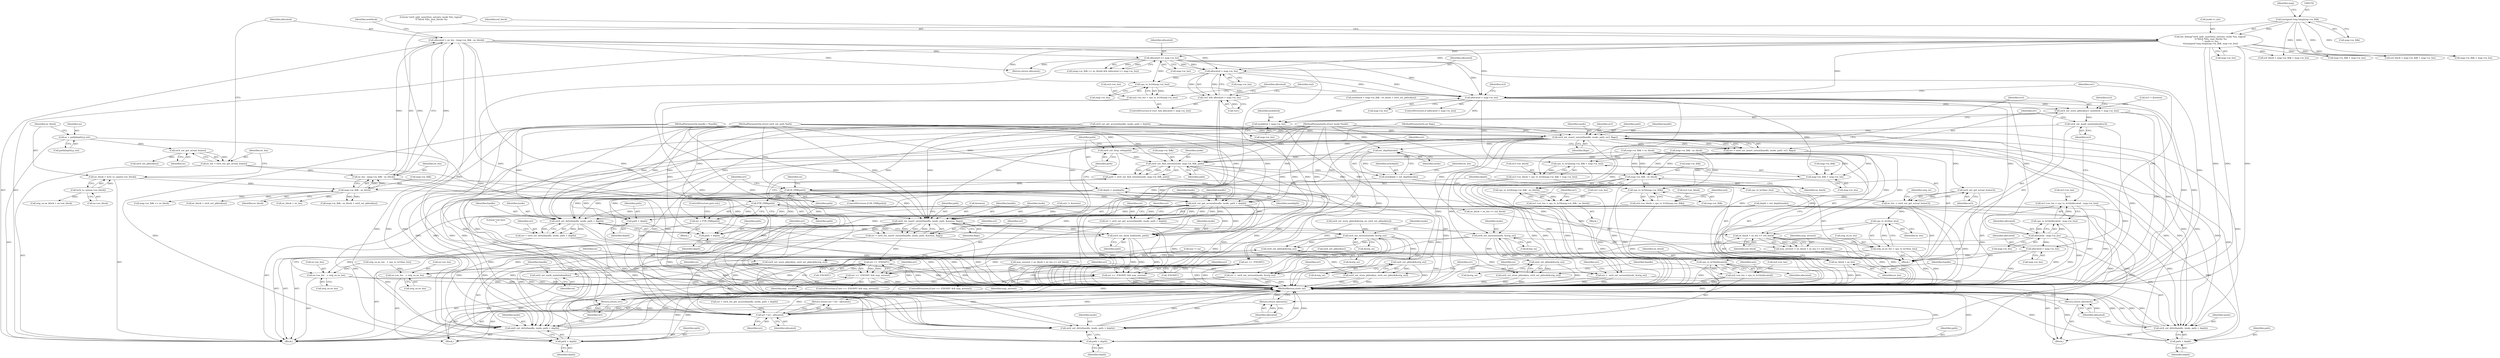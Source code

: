 digraph "1_linux_667eff35a1f56fa74ce98a0c7c29a40adc1ba4e3_0@API" {
"1000322" [label="(Call,allocated > map->m_len)"];
"1000220" [label="(Call,allocated = ee_len - (map->m_lblk - ee_block))"];
"1000222" [label="(Call,ee_len - (map->m_lblk - ee_block))"];
"1000216" [label="(Call,ee_len = ext4_ext_get_actual_len(ex))"];
"1000218" [label="(Call,ext4_ext_get_actual_len(ex))"];
"1000203" [label="(Call,ex = path[depth].p_ext)"];
"1000224" [label="(Call,map->m_lblk - ee_block)"];
"1000153" [label="(Call,(unsigned long long)map->m_lblk)"];
"1000210" [label="(Call,ee_block = le32_to_cpu(ex->ee_block))"];
"1000212" [label="(Call,le32_to_cpu(ex->ee_block))"];
"1000274" [label="(Call,allocated <= map->m_len)"];
"1000148" [label="(Call,ext_debug(\"ext4_split_unwritten_extents: inode %lu, logical\"\n \t\t\"block %llu, max_blocks %u\n\", inode->i_ino,\n\t\t(unsigned long long)map->m_lblk, map->m_len))"];
"1000319" [label="(Call,!ex1 && allocated > map->m_len)"];
"1000331" [label="(Call,cpu_to_le16(map->m_len))"];
"1000327" [label="(Call,ex2->ee_len = cpu_to_le16(map->m_len))"];
"1000336" [label="(Call,allocated > map->m_len)"];
"1000351" [label="(Call,cpu_to_le32(map->m_lblk + map->m_len))"];
"1000347" [label="(Call,ex3->ee_block = cpu_to_le32(map->m_lblk + map->m_len))"];
"1000352" [label="(Call,map->m_lblk + map->m_len)"];
"1000359" [label="(Call,ext4_ext_store_pblock(ex3, newblock + map->m_len))"];
"1000376" [label="(Call,ext4_ext_mark_uninitialized(ex3))"];
"1000380" [label="(Call,ext4_ext_insert_extent(handle, inode, path, ex3, flags))"];
"1000378" [label="(Call,err = ext4_ext_insert_extent(handle, inode, path, ex3, flags))"];
"1000388" [label="(Call,err == -ENOSPC)"];
"1000387" [label="(Call,err == -ENOSPC && may_zeroout)"];
"1000664" [label="(Return,return err;)"];
"1000396" [label="(Call,ext4_ext_zeroout(inode, &orig_ex))"];
"1000394" [label="(Call,err =  ext4_ext_zeroout(inode, &orig_ex))"];
"1000419" [label="(Call,ext4_ext_pblock(&orig_ex))"];
"1000417" [label="(Call,ext4_ext_store_pblock(ex, ext4_ext_pblock(&orig_ex)))"];
"1000422" [label="(Call,ext4_ext_dirty(handle, inode, path + depth))"];
"1000653" [label="(Call,ext4_ext_pblock(&orig_ex))"];
"1000651" [label="(Call,ext4_ext_store_pblock(ex, ext4_ext_pblock(&orig_ex)))"];
"1000656" [label="(Call,ext4_ext_mark_uninitialized(ex))"];
"1000658" [label="(Call,ext4_ext_dirty(handle, inode, path + depth))"];
"1000425" [label="(Call,path + depth)"];
"1000436" [label="(Call,ext_depth(inode))"];
"1000434" [label="(Call,newdepth = ext_depth(inode))"];
"1000455" [label="(Call,depth = newdepth)"];
"1000494" [label="(Call,ext4_ext_get_access(handle, inode, path + depth))"];
"1000492" [label="(Call,err = ext4_ext_get_access(handle, inode, path + depth))"];
"1000632" [label="(Call,err ? err : allocated)"];
"1000631" [label="(Return,return err ? err : allocated;)"];
"1000560" [label="(Call,ext4_ext_dirty(handle, inode, path + depth))"];
"1000558" [label="(Call,err = ext4_ext_dirty(handle, inode, path + depth))"];
"1000628" [label="(Call,ext4_ext_show_leaf(inode, path))"];
"1000572" [label="(Call,ext4_ext_insert_extent(handle, inode, path, &newex, flags))"];
"1000570" [label="(Call,err = ext4_ext_insert_extent(handle, inode, path, &newex, flags))"];
"1000581" [label="(Call,err == -ENOSPC)"];
"1000580" [label="(Call,err == -ENOSPC && may_zeroout)"];
"1000589" [label="(Call,ext4_ext_zeroout(inode, &orig_ex))"];
"1000587" [label="(Call,err =  ext4_ext_zeroout(inode, &orig_ex))"];
"1000612" [label="(Call,ext4_ext_pblock(&orig_ex))"];
"1000610" [label="(Call,ext4_ext_store_pblock(ex, ext4_ext_pblock(&orig_ex)))"];
"1000615" [label="(Call,ext4_ext_dirty(handle, inode, path + depth))"];
"1000618" [label="(Call,path + depth)"];
"1000661" [label="(Call,path + depth)"];
"1000497" [label="(Call,path + depth)"];
"1000563" [label="(Call,path + depth)"];
"1000462" [label="(Call,ext4_ext_find_extent(inode, map->m_lblk, path))"];
"1000460" [label="(Call,path = ext4_ext_find_extent(inode, map->m_lblk, path))"];
"1000469" [label="(Call,IS_ERR(path))"];
"1000474" [label="(Call,PTR_ERR(path))"];
"1000472" [label="(Call,err = PTR_ERR(path))"];
"1000523" [label="(Call,map->m_lblk - ee_block)"];
"1000522" [label="(Call,cpu_to_le16(map->m_lblk - ee_block))"];
"1000518" [label="(Call,ex1->ee_len = cpu_to_le16(map->m_lblk - ee_block))"];
"1000538" [label="(Call,cpu_to_le32(map->m_lblk))"];
"1000534" [label="(Call,ex2->ee_block = cpu_to_le32(map->m_lblk))"];
"1000440" [label="(Call,ext4_ext_get_actual_len(ex3))"];
"1000438" [label="(Call,ee_len -= ext4_ext_get_actual_len(ex3))"];
"1000446" [label="(Call,cpu_to_le16(ee_len))"];
"1000442" [label="(Call,orig_ex.ee_len = cpu_to_le16(ee_len))"];
"1000603" [label="(Call,ex->ee_len   = orig_ex.ee_len)"];
"1000644" [label="(Call,ex->ee_len   = orig_ex.ee_len)"];
"1000450" [label="(Call,ee_block + ee_len <= eof_block)"];
"1000448" [label="(Call,may_zeroout = ee_block + ee_len <= eof_block)"];
"1000451" [label="(Call,ee_block + ee_len)"];
"1000458" [label="(Call,ext4_ext_drop_refs(path))"];
"1000361" [label="(Call,newblock + map->m_len)"];
"1000371" [label="(Call,allocated - map->m_len)"];
"1000370" [label="(Call,cpu_to_le16(allocated - map->m_len))"];
"1000366" [label="(Call,ex3->ee_len = cpu_to_le16(allocated - map->m_len))"];
"1000428" [label="(Return,return allocated;)"];
"1000503" [label="(Call,allocated = map->m_len)"];
"1000549" [label="(Call,cpu_to_le16(allocated))"];
"1000545" [label="(Call,ex2->ee_len = cpu_to_le16(allocated))"];
"1000621" [label="(Return,return allocated;)"];
"1000441" [label="(Identifier,ex3)"];
"1000219" [label="(Identifier,ex)"];
"1000457" [label="(Identifier,newdepth)"];
"1000253" [label="(Call,cpu_to_le16(ee_len))"];
"1000660" [label="(Identifier,inode)"];
"1000389" [label="(Identifier,err)"];
"1000586" [label="(Block,)"];
"1000211" [label="(Identifier,ee_block)"];
"1000336" [label="(Call,allocated > map->m_len)"];
"1000119" [label="(MethodParameterIn,struct ext4_ext_path *path)"];
"1000454" [label="(Identifier,eof_block)"];
"1000581" [label="(Call,err == -ENOSPC)"];
"1000585" [label="(Identifier,may_zeroout)"];
"1000293" [label="(Call,map->m_lblk > ee_block)"];
"1000631" [label="(Return,return err ? err : allocated;)"];
"1000436" [label="(Call,ext_depth(inode))"];
"1000216" [label="(Call,ee_len = ext4_ext_get_actual_len(ex))"];
"1000538" [label="(Call,cpu_to_le32(map->m_lblk))"];
"1000524" [label="(Call,map->m_lblk)"];
"1000422" [label="(Call,ext4_ext_dirty(handle, inode, path + depth))"];
"1000630" [label="(Identifier,path)"];
"1000392" [label="(Identifier,may_zeroout)"];
"1000615" [label="(Call,ext4_ext_dirty(handle, inode, path + depth))"];
"1000418" [label="(Identifier,ex)"];
"1000527" [label="(Identifier,ee_block)"];
"1000224" [label="(Call,map->m_lblk - ee_block)"];
"1000263" [label="(Call,ee_block + ee_len)"];
"1000578" [label="(Identifier,flags)"];
"1000324" [label="(Call,map->m_len)"];
"1000611" [label="(Identifier,ex)"];
"1000435" [label="(Identifier,newdepth)"];
"1000210" [label="(Call,ee_block = le32_to_cpu(ex->ee_block))"];
"1000427" [label="(Identifier,depth)"];
"1000514" [label="(Block,)"];
"1000453" [label="(Identifier,ee_len)"];
"1000448" [label="(Call,may_zeroout = ee_block + ee_len <= eof_block)"];
"1000155" [label="(Call,map->m_lblk)"];
"1000522" [label="(Call,cpu_to_le16(map->m_lblk - ee_block))"];
"1000371" [label="(Call,allocated - map->m_len)"];
"1000390" [label="(Call,-ENOSPC)"];
"1000588" [label="(Identifier,err)"];
"1000469" [label="(Call,IS_ERR(path))"];
"1000645" [label="(Call,ex->ee_len)"];
"1000378" [label="(Call,err = ext4_ext_insert_extent(handle, inode, path, ex3, flags))"];
"1000582" [label="(Identifier,err)"];
"1000497" [label="(Call,path + depth)"];
"1000575" [label="(Identifier,path)"];
"1000485" [label="(Call,ex2 != &newex)"];
"1000612" [label="(Call,ext4_ext_pblock(&orig_ex))"];
"1000607" [label="(Call,orig_ex.ee_len)"];
"1000458" [label="(Call,ext4_ext_drop_refs(path))"];
"1000659" [label="(Identifier,handle)"];
"1000332" [label="(Call,map->m_len)"];
"1000444" [label="(Identifier,orig_ex)"];
"1000231" [label="(Call,map->m_lblk - ee_block + ext4_ext_pblock(ex))"];
"1000225" [label="(Call,map->m_lblk)"];
"1000656" [label="(Call,ext4_ext_mark_uninitialized(ex))"];
"1000493" [label="(Identifier,err)"];
"1000331" [label="(Call,cpu_to_le16(map->m_len))"];
"1000361" [label="(Call,newblock + map->m_len)"];
"1000343" [label="(Call,ex3 = &newex)"];
"1000664" [label="(Return,return err;)"];
"1000397" [label="(Identifier,inode)"];
"1000338" [label="(Call,map->m_len)"];
"1000652" [label="(Identifier,ex)"];
"1000501" [label="(Identifier,err)"];
"1000657" [label="(Identifier,ex)"];
"1000590" [label="(Identifier,inode)"];
"1000148" [label="(Call,ext_debug(\"ext4_split_unwritten_extents: inode %lu, logical\"\n \t\t\"block %llu, max_blocks %u\n\", inode->i_ino,\n\t\t(unsigned long long)map->m_lblk, map->m_len))"];
"1000635" [label="(Identifier,allocated)"];
"1000567" [label="(Literal,\"out here\n\")"];
"1000460" [label="(Call,path = ext4_ext_find_extent(inode, map->m_lblk, path))"];
"1000388" [label="(Call,err == -ENOSPC)"];
"1000604" [label="(Call,ex->ee_len)"];
"1000663" [label="(Identifier,depth)"];
"1000633" [label="(Identifier,err)"];
"1000529" [label="(Identifier,ex1)"];
"1000322" [label="(Call,allocated > map->m_len)"];
"1000269" [label="(Call,map->m_lblk == ee_block)"];
"1000149" [label="(Literal,\"ext4_split_unwritten_extents: inode %lu, logical\"\n \t\t\"block %llu, max_blocks %u\n\")"];
"1000534" [label="(Call,ex2->ee_block = cpu_to_le32(map->m_lblk))"];
"1000661" [label="(Call,path + depth)"];
"1000658" [label="(Call,ext4_ext_dirty(handle, inode, path + depth))"];
"1000559" [label="(Identifier,err)"];
"1000381" [label="(Identifier,handle)"];
"1000432" [label="(Identifier,err)"];
"1000545" [label="(Call,ex2->ee_len = cpu_to_le16(allocated))"];
"1000235" [label="(Call,ee_block + ext4_ext_pblock(ex))"];
"1000387" [label="(Call,err == -ENOSPC && may_zeroout)"];
"1000368" [label="(Identifier,ex3)"];
"1000212" [label="(Call,le32_to_cpu(ex->ee_block))"];
"1000554" [label="(Call,ex2 != ex)"];
"1000451" [label="(Call,ee_block + ee_len)"];
"1000467" [label="(Identifier,path)"];
"1000120" [label="(MethodParameterIn,int flags)"];
"1000518" [label="(Call,ex1->ee_len = cpu_to_le16(map->m_lblk - ee_block))"];
"1000283" [label="(Call,ext4_ext_get_access(handle, inode, path + depth))"];
"1000394" [label="(Call,err =  ext4_ext_zeroout(inode, &orig_ex))"];
"1000398" [label="(Call,&orig_ex)"];
"1000366" [label="(Call,ex3->ee_len = cpu_to_le16(allocated - map->m_len))"];
"1000401" [label="(Identifier,err)"];
"1000662" [label="(Identifier,path)"];
"1000589" [label="(Call,ext4_ext_zeroout(inode, &orig_ex))"];
"1000276" [label="(Call,map->m_len)"];
"1000450" [label="(Call,ee_block + ee_len <= eof_block)"];
"1000352" [label="(Call,map->m_lblk + map->m_len)"];
"1000471" [label="(Block,)"];
"1000499" [label="(Identifier,depth)"];
"1000571" [label="(Identifier,err)"];
"1000382" [label="(Identifier,inode)"];
"1000370" [label="(Call,cpu_to_le16(allocated - map->m_len))"];
"1000116" [label="(MethodParameterIn,handle_t *handle)"];
"1000376" [label="(Call,ext4_ext_mark_uninitialized(ex3))"];
"1000549" [label="(Call,cpu_to_le16(allocated))"];
"1000472" [label="(Call,err = PTR_ERR(path))"];
"1000428" [label="(Return,return allocated;)"];
"1000275" [label="(Identifier,allocated)"];
"1000318" [label="(ControlStructure,if (!ex1 && allocated > map->m_len))"];
"1000205" [label="(Call,path[depth].p_ext)"];
"1000351" [label="(Call,cpu_to_le32(map->m_lblk + map->m_len))"];
"1000121" [label="(Block,)"];
"1000476" [label="(ControlStructure,goto out;)"];
"1000665" [label="(Identifier,err)"];
"1000439" [label="(Identifier,ee_len)"];
"1000353" [label="(Call,map->m_lblk)"];
"1000367" [label="(Call,ex3->ee_len)"];
"1000572" [label="(Call,ext4_ext_insert_extent(handle, inode, path, &newex, flags))"];
"1000335" [label="(ControlStructure,if (allocated > map->m_len))"];
"1000385" [label="(Identifier,flags)"];
"1000464" [label="(Call,map->m_lblk)"];
"1000217" [label="(Identifier,ee_len)"];
"1000255" [label="(Call,ext4_ext_store_pblock(&orig_ex, ext4_ext_pblock(ex)))"];
"1000274" [label="(Call,allocated <= map->m_len)"];
"1000183" [label="(Call,map->m_lblk + map->m_len)"];
"1000440" [label="(Call,ext4_ext_get_actual_len(ex3))"];
"1000158" [label="(Call,map->m_len)"];
"1000426" [label="(Identifier,path)"];
"1000494" [label="(Call,ext4_ext_get_access(handle, inode, path + depth))"];
"1000594" [label="(Identifier,err)"];
"1000473" [label="(Identifier,err)"];
"1000463" [label="(Identifier,inode)"];
"1000552" [label="(Identifier,ex2)"];
"1000323" [label="(Identifier,allocated)"];
"1000468" [label="(ControlStructure,if (IS_ERR(path)))"];
"1000519" [label="(Call,ex1->ee_len)"];
"1000648" [label="(Call,orig_ex.ee_len)"];
"1000320" [label="(Call,!ex1)"];
"1000307" [label="(Call,map->m_lblk - ee_block)"];
"1000580" [label="(Call,err == -ENOSPC && may_zeroout)"];
"1000591" [label="(Call,&orig_ex)"];
"1000159" [label="(Identifier,map)"];
"1000162" [label="(Identifier,eof_block)"];
"1000419" [label="(Call,ext4_ext_pblock(&orig_ex))"];
"1000423" [label="(Identifier,handle)"];
"1000558" [label="(Call,err = ext4_ext_dirty(handle, inode, path + depth))"];
"1000328" [label="(Call,ex2->ee_len)"];
"1000379" [label="(Identifier,err)"];
"1000550" [label="(Identifier,allocated)"];
"1000629" [label="(Identifier,inode)"];
"1000616" [label="(Identifier,handle)"];
"1000363" [label="(Call,map->m_len)"];
"1000420" [label="(Call,&orig_ex)"];
"1000504" [label="(Identifier,allocated)"];
"1000281" [label="(Call,err = ext4_ext_get_access(handle, inode, path + depth))"];
"1000618" [label="(Call,path + depth)"];
"1000434" [label="(Call,newdepth = ext_depth(inode))"];
"1000576" [label="(Call,&newex)"];
"1000380" [label="(Call,ext4_ext_insert_extent(handle, inode, path, ex3, flags))"];
"1000237" [label="(Call,ext4_ext_pblock(ex))"];
"1000260" [label="(Call,may_zeroout = ee_block + ee_len <= eof_block)"];
"1000446" [label="(Call,cpu_to_le16(ee_len))"];
"1000117" [label="(MethodParameterIn,struct inode *inode)"];
"1000503" [label="(Call,allocated = map->m_len)"];
"1000617" [label="(Identifier,inode)"];
"1000150" [label="(Call,inode->i_ino)"];
"1000242" [label="(Call,orig_ex.ee_block = ex->ee_block)"];
"1000539" [label="(Call,map->m_lblk)"];
"1000384" [label="(Identifier,ex3)"];
"1000456" [label="(Identifier,depth)"];
"1000470" [label="(Identifier,path)"];
"1000222" [label="(Call,ee_len - (map->m_lblk - ee_block))"];
"1000475" [label="(Identifier,path)"];
"1000373" [label="(Call,map->m_len)"];
"1000474" [label="(Call,PTR_ERR(path))"];
"1000560" [label="(Call,ext4_ext_dirty(handle, inode, path + depth))"];
"1000417" [label="(Call,ext4_ext_store_pblock(ex, ext4_ext_pblock(&orig_ex)))"];
"1000344" [label="(Identifier,ex3)"];
"1000190" [label="(Call,eof_block = map->m_lblk + map->m_len)"];
"1000372" [label="(Identifier,allocated)"];
"1000319" [label="(Call,!ex1 && allocated > map->m_len)"];
"1000327" [label="(Call,ex2->ee_len = cpu_to_le16(map->m_len))"];
"1000425" [label="(Call,path + depth)"];
"1000628" [label="(Call,ext4_ext_show_leaf(inode, path))"];
"1000393" [label="(Block,)"];
"1000348" [label="(Call,ex3->ee_block)"];
"1000204" [label="(Identifier,ex)"];
"1000654" [label="(Call,&orig_ex)"];
"1000492" [label="(Call,err = ext4_ext_get_access(handle, inode, path + depth))"];
"1000610" [label="(Call,ext4_ext_store_pblock(ex, ext4_ext_pblock(&orig_ex)))"];
"1000377" [label="(Identifier,ex3)"];
"1000396" [label="(Call,ext4_ext_zeroout(inode, &orig_ex))"];
"1000535" [label="(Call,ex2->ee_block)"];
"1000561" [label="(Identifier,handle)"];
"1000360" [label="(Identifier,ex3)"];
"1000644" [label="(Call,ex->ee_len   = orig_ex.ee_len)"];
"1000452" [label="(Identifier,ee_block)"];
"1000153" [label="(Call,(unsigned long long)map->m_lblk)"];
"1000221" [label="(Identifier,allocated)"];
"1000347" [label="(Call,ex3->ee_block = cpu_to_le32(map->m_lblk + map->m_len))"];
"1000651" [label="(Call,ext4_ext_store_pblock(ex, ext4_ext_pblock(&orig_ex)))"];
"1000459" [label="(Identifier,path)"];
"1000622" [label="(Identifier,allocated)"];
"1000362" [label="(Identifier,newblock)"];
"1000543" [label="(Identifier,ex2)"];
"1000424" [label="(Identifier,inode)"];
"1000573" [label="(Identifier,handle)"];
"1000443" [label="(Call,orig_ex.ee_len)"];
"1000199" [label="(Call,depth = ext_depth(inode))"];
"1000218" [label="(Call,ext4_ext_get_actual_len(ex))"];
"1000341" [label="(Block,)"];
"1000386" [label="(ControlStructure,if (err == -ENOSPC && may_zeroout))"];
"1000603" [label="(Call,ex->ee_len   = orig_ex.ee_len)"];
"1000213" [label="(Call,ex->ee_block)"];
"1000498" [label="(Identifier,path)"];
"1000359" [label="(Call,ext4_ext_store_pblock(ex3, newblock + map->m_len))"];
"1000562" [label="(Identifier,inode)"];
"1000478" [label="(Identifier,ex)"];
"1000438" [label="(Call,ee_len -= ext4_ext_get_actual_len(ex3))"];
"1000510" [label="(Identifier,ex1)"];
"1000495" [label="(Identifier,handle)"];
"1000447" [label="(Identifier,ee_len)"];
"1000455" [label="(Call,depth = newdepth)"];
"1000634" [label="(Identifier,err)"];
"1000563" [label="(Call,path + depth)"];
"1000268" [label="(Call,(map->m_lblk == ee_block) && (allocated <= map->m_len))"];
"1000546" [label="(Call,ex2->ee_len)"];
"1000619" [label="(Identifier,path)"];
"1000462" [label="(Call,ext4_ext_find_extent(inode, map->m_lblk, path))"];
"1000203" [label="(Call,ex = path[depth].p_ext)"];
"1000613" [label="(Call,&orig_ex)"];
"1000437" [label="(Identifier,inode)"];
"1000356" [label="(Call,map->m_len)"];
"1000258" [label="(Call,ext4_ext_pblock(ex))"];
"1000230" [label="(Identifier,newblock)"];
"1000262" [label="(Call,ee_block + ee_len <= eof_block)"];
"1000395" [label="(Identifier,err)"];
"1000461" [label="(Identifier,path)"];
"1000653" [label="(Call,ext4_ext_pblock(&orig_ex))"];
"1000583" [label="(Call,-ENOSPC)"];
"1000620" [label="(Identifier,depth)"];
"1000565" [label="(Identifier,depth)"];
"1000220" [label="(Call,allocated = ee_len - (map->m_lblk - ee_block))"];
"1000574" [label="(Identifier,inode)"];
"1000564" [label="(Identifier,path)"];
"1000496" [label="(Identifier,inode)"];
"1000442" [label="(Call,orig_ex.ee_len = cpu_to_le16(ee_len))"];
"1000570" [label="(Call,err = ext4_ext_insert_extent(handle, inode, path, &newex, flags))"];
"1000181" [label="(Call,eof_block < map->m_lblk + map->m_len)"];
"1000587" [label="(Call,err =  ext4_ext_zeroout(inode, &orig_ex))"];
"1000429" [label="(Identifier,allocated)"];
"1000579" [label="(ControlStructure,if (err == -ENOSPC && may_zeroout))"];
"1000632" [label="(Call,err ? err : allocated)"];
"1000383" [label="(Identifier,path)"];
"1000621" [label="(Return,return allocated;)"];
"1000523" [label="(Call,map->m_lblk - ee_block)"];
"1000228" [label="(Identifier,ee_block)"];
"1000192" [label="(Call,map->m_lblk + map->m_len)"];
"1000223" [label="(Identifier,ee_len)"];
"1000329" [label="(Identifier,ex2)"];
"1000449" [label="(Identifier,may_zeroout)"];
"1000625" [label="(Identifier,err)"];
"1000505" [label="(Call,map->m_len)"];
"1000666" [label="(MethodReturn,static int)"];
"1000279" [label="(Return,return allocated;)"];
"1000337" [label="(Identifier,allocated)"];
"1000249" [label="(Call,orig_ex.ee_len   = cpu_to_le16(ee_len))"];
"1000229" [label="(Call,newblock = map->m_lblk - ee_block + ext4_ext_pblock(ex))"];
"1000322" -> "1000319"  [label="AST: "];
"1000322" -> "1000324"  [label="CFG: "];
"1000323" -> "1000322"  [label="AST: "];
"1000324" -> "1000322"  [label="AST: "];
"1000319" -> "1000322"  [label="CFG: "];
"1000322" -> "1000319"  [label="DDG: "];
"1000322" -> "1000319"  [label="DDG: "];
"1000220" -> "1000322"  [label="DDG: "];
"1000274" -> "1000322"  [label="DDG: "];
"1000274" -> "1000322"  [label="DDG: "];
"1000148" -> "1000322"  [label="DDG: "];
"1000322" -> "1000331"  [label="DDG: "];
"1000322" -> "1000336"  [label="DDG: "];
"1000322" -> "1000336"  [label="DDG: "];
"1000220" -> "1000121"  [label="AST: "];
"1000220" -> "1000222"  [label="CFG: "];
"1000221" -> "1000220"  [label="AST: "];
"1000222" -> "1000220"  [label="AST: "];
"1000230" -> "1000220"  [label="CFG: "];
"1000220" -> "1000666"  [label="DDG: "];
"1000220" -> "1000666"  [label="DDG: "];
"1000222" -> "1000220"  [label="DDG: "];
"1000222" -> "1000220"  [label="DDG: "];
"1000220" -> "1000274"  [label="DDG: "];
"1000220" -> "1000279"  [label="DDG: "];
"1000220" -> "1000336"  [label="DDG: "];
"1000220" -> "1000632"  [label="DDG: "];
"1000222" -> "1000224"  [label="CFG: "];
"1000223" -> "1000222"  [label="AST: "];
"1000224" -> "1000222"  [label="AST: "];
"1000222" -> "1000666"  [label="DDG: "];
"1000216" -> "1000222"  [label="DDG: "];
"1000224" -> "1000222"  [label="DDG: "];
"1000224" -> "1000222"  [label="DDG: "];
"1000222" -> "1000253"  [label="DDG: "];
"1000216" -> "1000121"  [label="AST: "];
"1000216" -> "1000218"  [label="CFG: "];
"1000217" -> "1000216"  [label="AST: "];
"1000218" -> "1000216"  [label="AST: "];
"1000221" -> "1000216"  [label="CFG: "];
"1000216" -> "1000666"  [label="DDG: "];
"1000218" -> "1000216"  [label="DDG: "];
"1000218" -> "1000219"  [label="CFG: "];
"1000219" -> "1000218"  [label="AST: "];
"1000203" -> "1000218"  [label="DDG: "];
"1000218" -> "1000237"  [label="DDG: "];
"1000203" -> "1000121"  [label="AST: "];
"1000203" -> "1000205"  [label="CFG: "];
"1000204" -> "1000203"  [label="AST: "];
"1000205" -> "1000203"  [label="AST: "];
"1000211" -> "1000203"  [label="CFG: "];
"1000203" -> "1000666"  [label="DDG: "];
"1000224" -> "1000228"  [label="CFG: "];
"1000225" -> "1000224"  [label="AST: "];
"1000228" -> "1000224"  [label="AST: "];
"1000153" -> "1000224"  [label="DDG: "];
"1000210" -> "1000224"  [label="DDG: "];
"1000224" -> "1000231"  [label="DDG: "];
"1000224" -> "1000231"  [label="DDG: "];
"1000224" -> "1000235"  [label="DDG: "];
"1000224" -> "1000262"  [label="DDG: "];
"1000224" -> "1000263"  [label="DDG: "];
"1000224" -> "1000269"  [label="DDG: "];
"1000153" -> "1000148"  [label="AST: "];
"1000153" -> "1000155"  [label="CFG: "];
"1000154" -> "1000153"  [label="AST: "];
"1000155" -> "1000153"  [label="AST: "];
"1000159" -> "1000153"  [label="CFG: "];
"1000153" -> "1000148"  [label="DDG: "];
"1000153" -> "1000181"  [label="DDG: "];
"1000153" -> "1000183"  [label="DDG: "];
"1000153" -> "1000190"  [label="DDG: "];
"1000153" -> "1000192"  [label="DDG: "];
"1000210" -> "1000121"  [label="AST: "];
"1000210" -> "1000212"  [label="CFG: "];
"1000211" -> "1000210"  [label="AST: "];
"1000212" -> "1000210"  [label="AST: "];
"1000217" -> "1000210"  [label="CFG: "];
"1000210" -> "1000666"  [label="DDG: "];
"1000212" -> "1000210"  [label="DDG: "];
"1000212" -> "1000213"  [label="CFG: "];
"1000213" -> "1000212"  [label="AST: "];
"1000212" -> "1000242"  [label="DDG: "];
"1000274" -> "1000268"  [label="AST: "];
"1000274" -> "1000276"  [label="CFG: "];
"1000275" -> "1000274"  [label="AST: "];
"1000276" -> "1000274"  [label="AST: "];
"1000268" -> "1000274"  [label="CFG: "];
"1000274" -> "1000666"  [label="DDG: "];
"1000274" -> "1000666"  [label="DDG: "];
"1000274" -> "1000268"  [label="DDG: "];
"1000274" -> "1000268"  [label="DDG: "];
"1000148" -> "1000274"  [label="DDG: "];
"1000274" -> "1000279"  [label="DDG: "];
"1000274" -> "1000331"  [label="DDG: "];
"1000274" -> "1000336"  [label="DDG: "];
"1000274" -> "1000336"  [label="DDG: "];
"1000274" -> "1000632"  [label="DDG: "];
"1000148" -> "1000121"  [label="AST: "];
"1000148" -> "1000158"  [label="CFG: "];
"1000149" -> "1000148"  [label="AST: "];
"1000150" -> "1000148"  [label="AST: "];
"1000158" -> "1000148"  [label="AST: "];
"1000162" -> "1000148"  [label="CFG: "];
"1000148" -> "1000666"  [label="DDG: "];
"1000148" -> "1000666"  [label="DDG: "];
"1000148" -> "1000666"  [label="DDG: "];
"1000148" -> "1000181"  [label="DDG: "];
"1000148" -> "1000183"  [label="DDG: "];
"1000148" -> "1000190"  [label="DDG: "];
"1000148" -> "1000192"  [label="DDG: "];
"1000148" -> "1000331"  [label="DDG: "];
"1000148" -> "1000336"  [label="DDG: "];
"1000319" -> "1000318"  [label="AST: "];
"1000319" -> "1000320"  [label="CFG: "];
"1000320" -> "1000319"  [label="AST: "];
"1000329" -> "1000319"  [label="CFG: "];
"1000337" -> "1000319"  [label="CFG: "];
"1000319" -> "1000666"  [label="DDG: "];
"1000319" -> "1000666"  [label="DDG: "];
"1000320" -> "1000319"  [label="DDG: "];
"1000331" -> "1000327"  [label="AST: "];
"1000331" -> "1000332"  [label="CFG: "];
"1000332" -> "1000331"  [label="AST: "];
"1000327" -> "1000331"  [label="CFG: "];
"1000331" -> "1000327"  [label="DDG: "];
"1000331" -> "1000336"  [label="DDG: "];
"1000327" -> "1000318"  [label="AST: "];
"1000328" -> "1000327"  [label="AST: "];
"1000337" -> "1000327"  [label="CFG: "];
"1000327" -> "1000666"  [label="DDG: "];
"1000327" -> "1000666"  [label="DDG: "];
"1000336" -> "1000335"  [label="AST: "];
"1000336" -> "1000338"  [label="CFG: "];
"1000337" -> "1000336"  [label="AST: "];
"1000338" -> "1000336"  [label="AST: "];
"1000344" -> "1000336"  [label="CFG: "];
"1000510" -> "1000336"  [label="CFG: "];
"1000336" -> "1000666"  [label="DDG: "];
"1000336" -> "1000666"  [label="DDG: "];
"1000336" -> "1000351"  [label="DDG: "];
"1000336" -> "1000352"  [label="DDG: "];
"1000336" -> "1000359"  [label="DDG: "];
"1000336" -> "1000361"  [label="DDG: "];
"1000336" -> "1000371"  [label="DDG: "];
"1000336" -> "1000371"  [label="DDG: "];
"1000336" -> "1000549"  [label="DDG: "];
"1000351" -> "1000347"  [label="AST: "];
"1000351" -> "1000352"  [label="CFG: "];
"1000352" -> "1000351"  [label="AST: "];
"1000347" -> "1000351"  [label="CFG: "];
"1000351" -> "1000666"  [label="DDG: "];
"1000351" -> "1000347"  [label="DDG: "];
"1000293" -> "1000351"  [label="DDG: "];
"1000307" -> "1000351"  [label="DDG: "];
"1000347" -> "1000341"  [label="AST: "];
"1000348" -> "1000347"  [label="AST: "];
"1000360" -> "1000347"  [label="CFG: "];
"1000347" -> "1000666"  [label="DDG: "];
"1000347" -> "1000666"  [label="DDG: "];
"1000352" -> "1000356"  [label="CFG: "];
"1000353" -> "1000352"  [label="AST: "];
"1000356" -> "1000352"  [label="AST: "];
"1000352" -> "1000666"  [label="DDG: "];
"1000293" -> "1000352"  [label="DDG: "];
"1000307" -> "1000352"  [label="DDG: "];
"1000359" -> "1000341"  [label="AST: "];
"1000359" -> "1000361"  [label="CFG: "];
"1000360" -> "1000359"  [label="AST: "];
"1000361" -> "1000359"  [label="AST: "];
"1000368" -> "1000359"  [label="CFG: "];
"1000359" -> "1000666"  [label="DDG: "];
"1000359" -> "1000666"  [label="DDG: "];
"1000343" -> "1000359"  [label="DDG: "];
"1000229" -> "1000359"  [label="DDG: "];
"1000359" -> "1000376"  [label="DDG: "];
"1000376" -> "1000341"  [label="AST: "];
"1000376" -> "1000377"  [label="CFG: "];
"1000377" -> "1000376"  [label="AST: "];
"1000379" -> "1000376"  [label="CFG: "];
"1000376" -> "1000666"  [label="DDG: "];
"1000376" -> "1000380"  [label="DDG: "];
"1000380" -> "1000378"  [label="AST: "];
"1000380" -> "1000385"  [label="CFG: "];
"1000381" -> "1000380"  [label="AST: "];
"1000382" -> "1000380"  [label="AST: "];
"1000383" -> "1000380"  [label="AST: "];
"1000384" -> "1000380"  [label="AST: "];
"1000385" -> "1000380"  [label="AST: "];
"1000378" -> "1000380"  [label="CFG: "];
"1000380" -> "1000666"  [label="DDG: "];
"1000380" -> "1000666"  [label="DDG: "];
"1000380" -> "1000666"  [label="DDG: "];
"1000380" -> "1000378"  [label="DDG: "];
"1000380" -> "1000378"  [label="DDG: "];
"1000380" -> "1000378"  [label="DDG: "];
"1000380" -> "1000378"  [label="DDG: "];
"1000380" -> "1000378"  [label="DDG: "];
"1000283" -> "1000380"  [label="DDG: "];
"1000283" -> "1000380"  [label="DDG: "];
"1000116" -> "1000380"  [label="DDG: "];
"1000117" -> "1000380"  [label="DDG: "];
"1000119" -> "1000380"  [label="DDG: "];
"1000120" -> "1000380"  [label="DDG: "];
"1000380" -> "1000396"  [label="DDG: "];
"1000380" -> "1000422"  [label="DDG: "];
"1000380" -> "1000422"  [label="DDG: "];
"1000380" -> "1000425"  [label="DDG: "];
"1000380" -> "1000436"  [label="DDG: "];
"1000380" -> "1000440"  [label="DDG: "];
"1000380" -> "1000458"  [label="DDG: "];
"1000380" -> "1000494"  [label="DDG: "];
"1000380" -> "1000572"  [label="DDG: "];
"1000380" -> "1000658"  [label="DDG: "];
"1000380" -> "1000658"  [label="DDG: "];
"1000380" -> "1000658"  [label="DDG: "];
"1000380" -> "1000661"  [label="DDG: "];
"1000378" -> "1000341"  [label="AST: "];
"1000379" -> "1000378"  [label="AST: "];
"1000389" -> "1000378"  [label="CFG: "];
"1000378" -> "1000666"  [label="DDG: "];
"1000378" -> "1000388"  [label="DDG: "];
"1000388" -> "1000387"  [label="AST: "];
"1000388" -> "1000390"  [label="CFG: "];
"1000389" -> "1000388"  [label="AST: "];
"1000390" -> "1000388"  [label="AST: "];
"1000392" -> "1000388"  [label="CFG: "];
"1000387" -> "1000388"  [label="CFG: "];
"1000388" -> "1000666"  [label="DDG: "];
"1000388" -> "1000666"  [label="DDG: "];
"1000388" -> "1000387"  [label="DDG: "];
"1000388" -> "1000387"  [label="DDG: "];
"1000390" -> "1000388"  [label="DDG: "];
"1000388" -> "1000664"  [label="DDG: "];
"1000387" -> "1000386"  [label="AST: "];
"1000387" -> "1000392"  [label="CFG: "];
"1000392" -> "1000387"  [label="AST: "];
"1000395" -> "1000387"  [label="CFG: "];
"1000432" -> "1000387"  [label="CFG: "];
"1000387" -> "1000666"  [label="DDG: "];
"1000387" -> "1000666"  [label="DDG: "];
"1000387" -> "1000666"  [label="DDG: "];
"1000260" -> "1000387"  [label="DDG: "];
"1000664" -> "1000121"  [label="AST: "];
"1000664" -> "1000665"  [label="CFG: "];
"1000665" -> "1000664"  [label="AST: "];
"1000666" -> "1000664"  [label="CFG: "];
"1000664" -> "1000666"  [label="DDG: "];
"1000665" -> "1000664"  [label="DDG: "];
"1000587" -> "1000664"  [label="DDG: "];
"1000581" -> "1000664"  [label="DDG: "];
"1000394" -> "1000664"  [label="DDG: "];
"1000396" -> "1000394"  [label="AST: "];
"1000396" -> "1000398"  [label="CFG: "];
"1000397" -> "1000396"  [label="AST: "];
"1000398" -> "1000396"  [label="AST: "];
"1000394" -> "1000396"  [label="CFG: "];
"1000396" -> "1000394"  [label="DDG: "];
"1000396" -> "1000394"  [label="DDG: "];
"1000117" -> "1000396"  [label="DDG: "];
"1000255" -> "1000396"  [label="DDG: "];
"1000396" -> "1000419"  [label="DDG: "];
"1000396" -> "1000422"  [label="DDG: "];
"1000396" -> "1000653"  [label="DDG: "];
"1000396" -> "1000658"  [label="DDG: "];
"1000394" -> "1000393"  [label="AST: "];
"1000395" -> "1000394"  [label="AST: "];
"1000401" -> "1000394"  [label="CFG: "];
"1000394" -> "1000666"  [label="DDG: "];
"1000394" -> "1000666"  [label="DDG: "];
"1000419" -> "1000417"  [label="AST: "];
"1000419" -> "1000420"  [label="CFG: "];
"1000420" -> "1000419"  [label="AST: "];
"1000417" -> "1000419"  [label="CFG: "];
"1000419" -> "1000666"  [label="DDG: "];
"1000419" -> "1000417"  [label="DDG: "];
"1000417" -> "1000393"  [label="AST: "];
"1000418" -> "1000417"  [label="AST: "];
"1000423" -> "1000417"  [label="CFG: "];
"1000417" -> "1000666"  [label="DDG: "];
"1000417" -> "1000666"  [label="DDG: "];
"1000417" -> "1000666"  [label="DDG: "];
"1000258" -> "1000417"  [label="DDG: "];
"1000422" -> "1000393"  [label="AST: "];
"1000422" -> "1000425"  [label="CFG: "];
"1000423" -> "1000422"  [label="AST: "];
"1000424" -> "1000422"  [label="AST: "];
"1000425" -> "1000422"  [label="AST: "];
"1000429" -> "1000422"  [label="CFG: "];
"1000422" -> "1000666"  [label="DDG: "];
"1000422" -> "1000666"  [label="DDG: "];
"1000422" -> "1000666"  [label="DDG: "];
"1000422" -> "1000666"  [label="DDG: "];
"1000116" -> "1000422"  [label="DDG: "];
"1000117" -> "1000422"  [label="DDG: "];
"1000119" -> "1000422"  [label="DDG: "];
"1000199" -> "1000422"  [label="DDG: "];
"1000653" -> "1000651"  [label="AST: "];
"1000653" -> "1000654"  [label="CFG: "];
"1000654" -> "1000653"  [label="AST: "];
"1000651" -> "1000653"  [label="CFG: "];
"1000653" -> "1000666"  [label="DDG: "];
"1000653" -> "1000651"  [label="DDG: "];
"1000589" -> "1000653"  [label="DDG: "];
"1000255" -> "1000653"  [label="DDG: "];
"1000651" -> "1000121"  [label="AST: "];
"1000652" -> "1000651"  [label="AST: "];
"1000657" -> "1000651"  [label="CFG: "];
"1000651" -> "1000666"  [label="DDG: "];
"1000651" -> "1000666"  [label="DDG: "];
"1000258" -> "1000651"  [label="DDG: "];
"1000554" -> "1000651"  [label="DDG: "];
"1000651" -> "1000656"  [label="DDG: "];
"1000656" -> "1000121"  [label="AST: "];
"1000656" -> "1000657"  [label="CFG: "];
"1000657" -> "1000656"  [label="AST: "];
"1000659" -> "1000656"  [label="CFG: "];
"1000656" -> "1000666"  [label="DDG: "];
"1000656" -> "1000666"  [label="DDG: "];
"1000658" -> "1000121"  [label="AST: "];
"1000658" -> "1000661"  [label="CFG: "];
"1000659" -> "1000658"  [label="AST: "];
"1000660" -> "1000658"  [label="AST: "];
"1000661" -> "1000658"  [label="AST: "];
"1000665" -> "1000658"  [label="CFG: "];
"1000658" -> "1000666"  [label="DDG: "];
"1000658" -> "1000666"  [label="DDG: "];
"1000658" -> "1000666"  [label="DDG: "];
"1000658" -> "1000666"  [label="DDG: "];
"1000572" -> "1000658"  [label="DDG: "];
"1000572" -> "1000658"  [label="DDG: "];
"1000572" -> "1000658"  [label="DDG: "];
"1000116" -> "1000658"  [label="DDG: "];
"1000589" -> "1000658"  [label="DDG: "];
"1000117" -> "1000658"  [label="DDG: "];
"1000119" -> "1000658"  [label="DDG: "];
"1000455" -> "1000658"  [label="DDG: "];
"1000199" -> "1000658"  [label="DDG: "];
"1000425" -> "1000427"  [label="CFG: "];
"1000426" -> "1000425"  [label="AST: "];
"1000427" -> "1000425"  [label="AST: "];
"1000425" -> "1000666"  [label="DDG: "];
"1000425" -> "1000666"  [label="DDG: "];
"1000119" -> "1000425"  [label="DDG: "];
"1000199" -> "1000425"  [label="DDG: "];
"1000436" -> "1000434"  [label="AST: "];
"1000436" -> "1000437"  [label="CFG: "];
"1000437" -> "1000436"  [label="AST: "];
"1000434" -> "1000436"  [label="CFG: "];
"1000436" -> "1000434"  [label="DDG: "];
"1000117" -> "1000436"  [label="DDG: "];
"1000436" -> "1000462"  [label="DDG: "];
"1000434" -> "1000341"  [label="AST: "];
"1000435" -> "1000434"  [label="AST: "];
"1000439" -> "1000434"  [label="CFG: "];
"1000434" -> "1000666"  [label="DDG: "];
"1000434" -> "1000455"  [label="DDG: "];
"1000455" -> "1000341"  [label="AST: "];
"1000455" -> "1000457"  [label="CFG: "];
"1000456" -> "1000455"  [label="AST: "];
"1000457" -> "1000455"  [label="AST: "];
"1000459" -> "1000455"  [label="CFG: "];
"1000455" -> "1000666"  [label="DDG: "];
"1000455" -> "1000666"  [label="DDG: "];
"1000455" -> "1000494"  [label="DDG: "];
"1000455" -> "1000497"  [label="DDG: "];
"1000455" -> "1000560"  [label="DDG: "];
"1000455" -> "1000563"  [label="DDG: "];
"1000455" -> "1000615"  [label="DDG: "];
"1000455" -> "1000618"  [label="DDG: "];
"1000455" -> "1000661"  [label="DDG: "];
"1000494" -> "1000492"  [label="AST: "];
"1000494" -> "1000497"  [label="CFG: "];
"1000495" -> "1000494"  [label="AST: "];
"1000496" -> "1000494"  [label="AST: "];
"1000497" -> "1000494"  [label="AST: "];
"1000492" -> "1000494"  [label="CFG: "];
"1000494" -> "1000666"  [label="DDG: "];
"1000494" -> "1000666"  [label="DDG: "];
"1000494" -> "1000492"  [label="DDG: "];
"1000494" -> "1000492"  [label="DDG: "];
"1000494" -> "1000492"  [label="DDG: "];
"1000116" -> "1000494"  [label="DDG: "];
"1000462" -> "1000494"  [label="DDG: "];
"1000117" -> "1000494"  [label="DDG: "];
"1000469" -> "1000494"  [label="DDG: "];
"1000119" -> "1000494"  [label="DDG: "];
"1000494" -> "1000560"  [label="DDG: "];
"1000494" -> "1000560"  [label="DDG: "];
"1000494" -> "1000572"  [label="DDG: "];
"1000494" -> "1000572"  [label="DDG: "];
"1000494" -> "1000628"  [label="DDG: "];
"1000492" -> "1000341"  [label="AST: "];
"1000493" -> "1000492"  [label="AST: "];
"1000501" -> "1000492"  [label="CFG: "];
"1000492" -> "1000666"  [label="DDG: "];
"1000492" -> "1000632"  [label="DDG: "];
"1000632" -> "1000631"  [label="AST: "];
"1000632" -> "1000634"  [label="CFG: "];
"1000632" -> "1000635"  [label="CFG: "];
"1000633" -> "1000632"  [label="AST: "];
"1000634" -> "1000632"  [label="AST: "];
"1000635" -> "1000632"  [label="AST: "];
"1000631" -> "1000632"  [label="CFG: "];
"1000632" -> "1000666"  [label="DDG: "];
"1000632" -> "1000666"  [label="DDG: "];
"1000632" -> "1000666"  [label="DDG: "];
"1000632" -> "1000631"  [label="DDG: "];
"1000281" -> "1000632"  [label="DDG: "];
"1000558" -> "1000632"  [label="DDG: "];
"1000581" -> "1000632"  [label="DDG: "];
"1000472" -> "1000632"  [label="DDG: "];
"1000549" -> "1000632"  [label="DDG: "];
"1000371" -> "1000632"  [label="DDG: "];
"1000631" -> "1000121"  [label="AST: "];
"1000666" -> "1000631"  [label="CFG: "];
"1000631" -> "1000666"  [label="DDG: "];
"1000560" -> "1000558"  [label="AST: "];
"1000560" -> "1000563"  [label="CFG: "];
"1000561" -> "1000560"  [label="AST: "];
"1000562" -> "1000560"  [label="AST: "];
"1000563" -> "1000560"  [label="AST: "];
"1000558" -> "1000560"  [label="CFG: "];
"1000560" -> "1000666"  [label="DDG: "];
"1000560" -> "1000666"  [label="DDG: "];
"1000560" -> "1000558"  [label="DDG: "];
"1000560" -> "1000558"  [label="DDG: "];
"1000560" -> "1000558"  [label="DDG: "];
"1000283" -> "1000560"  [label="DDG: "];
"1000283" -> "1000560"  [label="DDG: "];
"1000116" -> "1000560"  [label="DDG: "];
"1000117" -> "1000560"  [label="DDG: "];
"1000119" -> "1000560"  [label="DDG: "];
"1000469" -> "1000560"  [label="DDG: "];
"1000199" -> "1000560"  [label="DDG: "];
"1000560" -> "1000628"  [label="DDG: "];
"1000558" -> "1000121"  [label="AST: "];
"1000559" -> "1000558"  [label="AST: "];
"1000567" -> "1000558"  [label="CFG: "];
"1000558" -> "1000666"  [label="DDG: "];
"1000628" -> "1000121"  [label="AST: "];
"1000628" -> "1000630"  [label="CFG: "];
"1000629" -> "1000628"  [label="AST: "];
"1000630" -> "1000628"  [label="AST: "];
"1000633" -> "1000628"  [label="CFG: "];
"1000628" -> "1000666"  [label="DDG: "];
"1000628" -> "1000666"  [label="DDG: "];
"1000628" -> "1000666"  [label="DDG: "];
"1000283" -> "1000628"  [label="DDG: "];
"1000462" -> "1000628"  [label="DDG: "];
"1000572" -> "1000628"  [label="DDG: "];
"1000572" -> "1000628"  [label="DDG: "];
"1000117" -> "1000628"  [label="DDG: "];
"1000474" -> "1000628"  [label="DDG: "];
"1000119" -> "1000628"  [label="DDG: "];
"1000469" -> "1000628"  [label="DDG: "];
"1000572" -> "1000570"  [label="AST: "];
"1000572" -> "1000578"  [label="CFG: "];
"1000573" -> "1000572"  [label="AST: "];
"1000574" -> "1000572"  [label="AST: "];
"1000575" -> "1000572"  [label="AST: "];
"1000576" -> "1000572"  [label="AST: "];
"1000578" -> "1000572"  [label="AST: "];
"1000570" -> "1000572"  [label="CFG: "];
"1000572" -> "1000666"  [label="DDG: "];
"1000572" -> "1000666"  [label="DDG: "];
"1000572" -> "1000666"  [label="DDG: "];
"1000572" -> "1000570"  [label="DDG: "];
"1000572" -> "1000570"  [label="DDG: "];
"1000572" -> "1000570"  [label="DDG: "];
"1000572" -> "1000570"  [label="DDG: "];
"1000572" -> "1000570"  [label="DDG: "];
"1000283" -> "1000572"  [label="DDG: "];
"1000283" -> "1000572"  [label="DDG: "];
"1000116" -> "1000572"  [label="DDG: "];
"1000117" -> "1000572"  [label="DDG: "];
"1000119" -> "1000572"  [label="DDG: "];
"1000469" -> "1000572"  [label="DDG: "];
"1000485" -> "1000572"  [label="DDG: "];
"1000120" -> "1000572"  [label="DDG: "];
"1000572" -> "1000589"  [label="DDG: "];
"1000572" -> "1000615"  [label="DDG: "];
"1000572" -> "1000615"  [label="DDG: "];
"1000572" -> "1000618"  [label="DDG: "];
"1000572" -> "1000661"  [label="DDG: "];
"1000570" -> "1000121"  [label="AST: "];
"1000571" -> "1000570"  [label="AST: "];
"1000582" -> "1000570"  [label="CFG: "];
"1000570" -> "1000666"  [label="DDG: "];
"1000570" -> "1000581"  [label="DDG: "];
"1000581" -> "1000580"  [label="AST: "];
"1000581" -> "1000583"  [label="CFG: "];
"1000582" -> "1000581"  [label="AST: "];
"1000583" -> "1000581"  [label="AST: "];
"1000585" -> "1000581"  [label="CFG: "];
"1000580" -> "1000581"  [label="CFG: "];
"1000581" -> "1000666"  [label="DDG: "];
"1000581" -> "1000666"  [label="DDG: "];
"1000581" -> "1000580"  [label="DDG: "];
"1000581" -> "1000580"  [label="DDG: "];
"1000583" -> "1000581"  [label="DDG: "];
"1000580" -> "1000579"  [label="AST: "];
"1000580" -> "1000585"  [label="CFG: "];
"1000585" -> "1000580"  [label="AST: "];
"1000588" -> "1000580"  [label="CFG: "];
"1000625" -> "1000580"  [label="CFG: "];
"1000580" -> "1000666"  [label="DDG: "];
"1000580" -> "1000666"  [label="DDG: "];
"1000580" -> "1000666"  [label="DDG: "];
"1000448" -> "1000580"  [label="DDG: "];
"1000260" -> "1000580"  [label="DDG: "];
"1000589" -> "1000587"  [label="AST: "];
"1000589" -> "1000591"  [label="CFG: "];
"1000590" -> "1000589"  [label="AST: "];
"1000591" -> "1000589"  [label="AST: "];
"1000587" -> "1000589"  [label="CFG: "];
"1000589" -> "1000587"  [label="DDG: "];
"1000589" -> "1000587"  [label="DDG: "];
"1000117" -> "1000589"  [label="DDG: "];
"1000255" -> "1000589"  [label="DDG: "];
"1000589" -> "1000612"  [label="DDG: "];
"1000589" -> "1000615"  [label="DDG: "];
"1000587" -> "1000586"  [label="AST: "];
"1000588" -> "1000587"  [label="AST: "];
"1000594" -> "1000587"  [label="CFG: "];
"1000587" -> "1000666"  [label="DDG: "];
"1000587" -> "1000666"  [label="DDG: "];
"1000612" -> "1000610"  [label="AST: "];
"1000612" -> "1000613"  [label="CFG: "];
"1000613" -> "1000612"  [label="AST: "];
"1000610" -> "1000612"  [label="CFG: "];
"1000612" -> "1000666"  [label="DDG: "];
"1000612" -> "1000610"  [label="DDG: "];
"1000610" -> "1000586"  [label="AST: "];
"1000611" -> "1000610"  [label="AST: "];
"1000616" -> "1000610"  [label="CFG: "];
"1000610" -> "1000666"  [label="DDG: "];
"1000610" -> "1000666"  [label="DDG: "];
"1000610" -> "1000666"  [label="DDG: "];
"1000554" -> "1000610"  [label="DDG: "];
"1000615" -> "1000586"  [label="AST: "];
"1000615" -> "1000618"  [label="CFG: "];
"1000616" -> "1000615"  [label="AST: "];
"1000617" -> "1000615"  [label="AST: "];
"1000618" -> "1000615"  [label="AST: "];
"1000622" -> "1000615"  [label="CFG: "];
"1000615" -> "1000666"  [label="DDG: "];
"1000615" -> "1000666"  [label="DDG: "];
"1000615" -> "1000666"  [label="DDG: "];
"1000615" -> "1000666"  [label="DDG: "];
"1000116" -> "1000615"  [label="DDG: "];
"1000117" -> "1000615"  [label="DDG: "];
"1000119" -> "1000615"  [label="DDG: "];
"1000199" -> "1000615"  [label="DDG: "];
"1000618" -> "1000620"  [label="CFG: "];
"1000619" -> "1000618"  [label="AST: "];
"1000620" -> "1000618"  [label="AST: "];
"1000618" -> "1000666"  [label="DDG: "];
"1000618" -> "1000666"  [label="DDG: "];
"1000119" -> "1000618"  [label="DDG: "];
"1000199" -> "1000618"  [label="DDG: "];
"1000661" -> "1000663"  [label="CFG: "];
"1000662" -> "1000661"  [label="AST: "];
"1000663" -> "1000661"  [label="AST: "];
"1000661" -> "1000666"  [label="DDG: "];
"1000661" -> "1000666"  [label="DDG: "];
"1000119" -> "1000661"  [label="DDG: "];
"1000199" -> "1000661"  [label="DDG: "];
"1000497" -> "1000499"  [label="CFG: "];
"1000498" -> "1000497"  [label="AST: "];
"1000499" -> "1000497"  [label="AST: "];
"1000497" -> "1000666"  [label="DDG: "];
"1000469" -> "1000497"  [label="DDG: "];
"1000119" -> "1000497"  [label="DDG: "];
"1000563" -> "1000565"  [label="CFG: "];
"1000564" -> "1000563"  [label="AST: "];
"1000565" -> "1000563"  [label="AST: "];
"1000563" -> "1000666"  [label="DDG: "];
"1000119" -> "1000563"  [label="DDG: "];
"1000469" -> "1000563"  [label="DDG: "];
"1000199" -> "1000563"  [label="DDG: "];
"1000462" -> "1000460"  [label="AST: "];
"1000462" -> "1000467"  [label="CFG: "];
"1000463" -> "1000462"  [label="AST: "];
"1000464" -> "1000462"  [label="AST: "];
"1000467" -> "1000462"  [label="AST: "];
"1000460" -> "1000462"  [label="CFG: "];
"1000462" -> "1000666"  [label="DDG: "];
"1000462" -> "1000460"  [label="DDG: "];
"1000462" -> "1000460"  [label="DDG: "];
"1000462" -> "1000460"  [label="DDG: "];
"1000117" -> "1000462"  [label="DDG: "];
"1000293" -> "1000462"  [label="DDG: "];
"1000307" -> "1000462"  [label="DDG: "];
"1000458" -> "1000462"  [label="DDG: "];
"1000119" -> "1000462"  [label="DDG: "];
"1000462" -> "1000523"  [label="DDG: "];
"1000462" -> "1000538"  [label="DDG: "];
"1000460" -> "1000341"  [label="AST: "];
"1000461" -> "1000460"  [label="AST: "];
"1000470" -> "1000460"  [label="CFG: "];
"1000460" -> "1000666"  [label="DDG: "];
"1000119" -> "1000460"  [label="DDG: "];
"1000460" -> "1000469"  [label="DDG: "];
"1000469" -> "1000468"  [label="AST: "];
"1000469" -> "1000470"  [label="CFG: "];
"1000470" -> "1000469"  [label="AST: "];
"1000473" -> "1000469"  [label="CFG: "];
"1000478" -> "1000469"  [label="CFG: "];
"1000469" -> "1000666"  [label="DDG: "];
"1000119" -> "1000469"  [label="DDG: "];
"1000469" -> "1000474"  [label="DDG: "];
"1000474" -> "1000472"  [label="AST: "];
"1000474" -> "1000475"  [label="CFG: "];
"1000475" -> "1000474"  [label="AST: "];
"1000472" -> "1000474"  [label="CFG: "];
"1000474" -> "1000472"  [label="DDG: "];
"1000119" -> "1000474"  [label="DDG: "];
"1000472" -> "1000471"  [label="AST: "];
"1000473" -> "1000472"  [label="AST: "];
"1000476" -> "1000472"  [label="CFG: "];
"1000472" -> "1000666"  [label="DDG: "];
"1000523" -> "1000522"  [label="AST: "];
"1000523" -> "1000527"  [label="CFG: "];
"1000524" -> "1000523"  [label="AST: "];
"1000527" -> "1000523"  [label="AST: "];
"1000522" -> "1000523"  [label="CFG: "];
"1000523" -> "1000666"  [label="DDG: "];
"1000523" -> "1000522"  [label="DDG: "];
"1000523" -> "1000522"  [label="DDG: "];
"1000293" -> "1000523"  [label="DDG: "];
"1000293" -> "1000523"  [label="DDG: "];
"1000307" -> "1000523"  [label="DDG: "];
"1000307" -> "1000523"  [label="DDG: "];
"1000523" -> "1000538"  [label="DDG: "];
"1000522" -> "1000518"  [label="AST: "];
"1000518" -> "1000522"  [label="CFG: "];
"1000522" -> "1000666"  [label="DDG: "];
"1000522" -> "1000518"  [label="DDG: "];
"1000518" -> "1000514"  [label="AST: "];
"1000519" -> "1000518"  [label="AST: "];
"1000529" -> "1000518"  [label="CFG: "];
"1000518" -> "1000666"  [label="DDG: "];
"1000518" -> "1000666"  [label="DDG: "];
"1000538" -> "1000534"  [label="AST: "];
"1000538" -> "1000539"  [label="CFG: "];
"1000539" -> "1000538"  [label="AST: "];
"1000534" -> "1000538"  [label="CFG: "];
"1000538" -> "1000666"  [label="DDG: "];
"1000538" -> "1000534"  [label="DDG: "];
"1000293" -> "1000538"  [label="DDG: "];
"1000307" -> "1000538"  [label="DDG: "];
"1000534" -> "1000121"  [label="AST: "];
"1000535" -> "1000534"  [label="AST: "];
"1000543" -> "1000534"  [label="CFG: "];
"1000534" -> "1000666"  [label="DDG: "];
"1000534" -> "1000666"  [label="DDG: "];
"1000440" -> "1000438"  [label="AST: "];
"1000440" -> "1000441"  [label="CFG: "];
"1000441" -> "1000440"  [label="AST: "];
"1000438" -> "1000440"  [label="CFG: "];
"1000440" -> "1000666"  [label="DDG: "];
"1000440" -> "1000438"  [label="DDG: "];
"1000438" -> "1000341"  [label="AST: "];
"1000439" -> "1000438"  [label="AST: "];
"1000444" -> "1000438"  [label="CFG: "];
"1000438" -> "1000666"  [label="DDG: "];
"1000253" -> "1000438"  [label="DDG: "];
"1000438" -> "1000446"  [label="DDG: "];
"1000446" -> "1000442"  [label="AST: "];
"1000446" -> "1000447"  [label="CFG: "];
"1000447" -> "1000446"  [label="AST: "];
"1000442" -> "1000446"  [label="CFG: "];
"1000446" -> "1000442"  [label="DDG: "];
"1000446" -> "1000450"  [label="DDG: "];
"1000446" -> "1000451"  [label="DDG: "];
"1000442" -> "1000341"  [label="AST: "];
"1000443" -> "1000442"  [label="AST: "];
"1000449" -> "1000442"  [label="CFG: "];
"1000442" -> "1000666"  [label="DDG: "];
"1000442" -> "1000666"  [label="DDG: "];
"1000442" -> "1000603"  [label="DDG: "];
"1000442" -> "1000644"  [label="DDG: "];
"1000603" -> "1000586"  [label="AST: "];
"1000603" -> "1000607"  [label="CFG: "];
"1000604" -> "1000603"  [label="AST: "];
"1000607" -> "1000603"  [label="AST: "];
"1000611" -> "1000603"  [label="CFG: "];
"1000603" -> "1000666"  [label="DDG: "];
"1000603" -> "1000666"  [label="DDG: "];
"1000249" -> "1000603"  [label="DDG: "];
"1000644" -> "1000121"  [label="AST: "];
"1000644" -> "1000648"  [label="CFG: "];
"1000645" -> "1000644"  [label="AST: "];
"1000648" -> "1000644"  [label="AST: "];
"1000652" -> "1000644"  [label="CFG: "];
"1000644" -> "1000666"  [label="DDG: "];
"1000644" -> "1000666"  [label="DDG: "];
"1000249" -> "1000644"  [label="DDG: "];
"1000450" -> "1000448"  [label="AST: "];
"1000450" -> "1000454"  [label="CFG: "];
"1000451" -> "1000450"  [label="AST: "];
"1000454" -> "1000450"  [label="AST: "];
"1000448" -> "1000450"  [label="CFG: "];
"1000450" -> "1000666"  [label="DDG: "];
"1000450" -> "1000666"  [label="DDG: "];
"1000450" -> "1000448"  [label="DDG: "];
"1000450" -> "1000448"  [label="DDG: "];
"1000307" -> "1000450"  [label="DDG: "];
"1000293" -> "1000450"  [label="DDG: "];
"1000262" -> "1000450"  [label="DDG: "];
"1000448" -> "1000341"  [label="AST: "];
"1000449" -> "1000448"  [label="AST: "];
"1000456" -> "1000448"  [label="CFG: "];
"1000448" -> "1000666"  [label="DDG: "];
"1000448" -> "1000666"  [label="DDG: "];
"1000451" -> "1000453"  [label="CFG: "];
"1000452" -> "1000451"  [label="AST: "];
"1000453" -> "1000451"  [label="AST: "];
"1000454" -> "1000451"  [label="CFG: "];
"1000451" -> "1000666"  [label="DDG: "];
"1000451" -> "1000666"  [label="DDG: "];
"1000307" -> "1000451"  [label="DDG: "];
"1000293" -> "1000451"  [label="DDG: "];
"1000458" -> "1000341"  [label="AST: "];
"1000458" -> "1000459"  [label="CFG: "];
"1000459" -> "1000458"  [label="AST: "];
"1000461" -> "1000458"  [label="CFG: "];
"1000458" -> "1000666"  [label="DDG: "];
"1000119" -> "1000458"  [label="DDG: "];
"1000361" -> "1000363"  [label="CFG: "];
"1000362" -> "1000361"  [label="AST: "];
"1000363" -> "1000361"  [label="AST: "];
"1000361" -> "1000666"  [label="DDG: "];
"1000229" -> "1000361"  [label="DDG: "];
"1000371" -> "1000370"  [label="AST: "];
"1000371" -> "1000373"  [label="CFG: "];
"1000372" -> "1000371"  [label="AST: "];
"1000373" -> "1000371"  [label="AST: "];
"1000370" -> "1000371"  [label="CFG: "];
"1000371" -> "1000666"  [label="DDG: "];
"1000371" -> "1000666"  [label="DDG: "];
"1000371" -> "1000370"  [label="DDG: "];
"1000371" -> "1000370"  [label="DDG: "];
"1000371" -> "1000428"  [label="DDG: "];
"1000371" -> "1000503"  [label="DDG: "];
"1000370" -> "1000366"  [label="AST: "];
"1000366" -> "1000370"  [label="CFG: "];
"1000370" -> "1000666"  [label="DDG: "];
"1000370" -> "1000366"  [label="DDG: "];
"1000366" -> "1000341"  [label="AST: "];
"1000367" -> "1000366"  [label="AST: "];
"1000377" -> "1000366"  [label="CFG: "];
"1000366" -> "1000666"  [label="DDG: "];
"1000366" -> "1000666"  [label="DDG: "];
"1000428" -> "1000393"  [label="AST: "];
"1000428" -> "1000429"  [label="CFG: "];
"1000429" -> "1000428"  [label="AST: "];
"1000666" -> "1000428"  [label="CFG: "];
"1000428" -> "1000666"  [label="DDG: "];
"1000429" -> "1000428"  [label="DDG: "];
"1000503" -> "1000341"  [label="AST: "];
"1000503" -> "1000505"  [label="CFG: "];
"1000504" -> "1000503"  [label="AST: "];
"1000505" -> "1000503"  [label="AST: "];
"1000510" -> "1000503"  [label="CFG: "];
"1000503" -> "1000666"  [label="DDG: "];
"1000503" -> "1000549"  [label="DDG: "];
"1000549" -> "1000545"  [label="AST: "];
"1000549" -> "1000550"  [label="CFG: "];
"1000550" -> "1000549"  [label="AST: "];
"1000545" -> "1000549"  [label="CFG: "];
"1000549" -> "1000666"  [label="DDG: "];
"1000549" -> "1000545"  [label="DDG: "];
"1000549" -> "1000621"  [label="DDG: "];
"1000545" -> "1000121"  [label="AST: "];
"1000546" -> "1000545"  [label="AST: "];
"1000552" -> "1000545"  [label="CFG: "];
"1000545" -> "1000666"  [label="DDG: "];
"1000545" -> "1000666"  [label="DDG: "];
"1000621" -> "1000586"  [label="AST: "];
"1000621" -> "1000622"  [label="CFG: "];
"1000622" -> "1000621"  [label="AST: "];
"1000666" -> "1000621"  [label="CFG: "];
"1000621" -> "1000666"  [label="DDG: "];
"1000622" -> "1000621"  [label="DDG: "];
}
